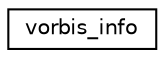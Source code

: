 digraph "Graphical Class Hierarchy"
{
 // LATEX_PDF_SIZE
  edge [fontname="Helvetica",fontsize="10",labelfontname="Helvetica",labelfontsize="10"];
  node [fontname="Helvetica",fontsize="10",shape=record];
  rankdir="LR";
  Node0 [label="vorbis_info",height=0.2,width=0.4,color="black", fillcolor="white", style="filled",URL="$da/d7e/structvorbis__info.html",tooltip=" "];
}
